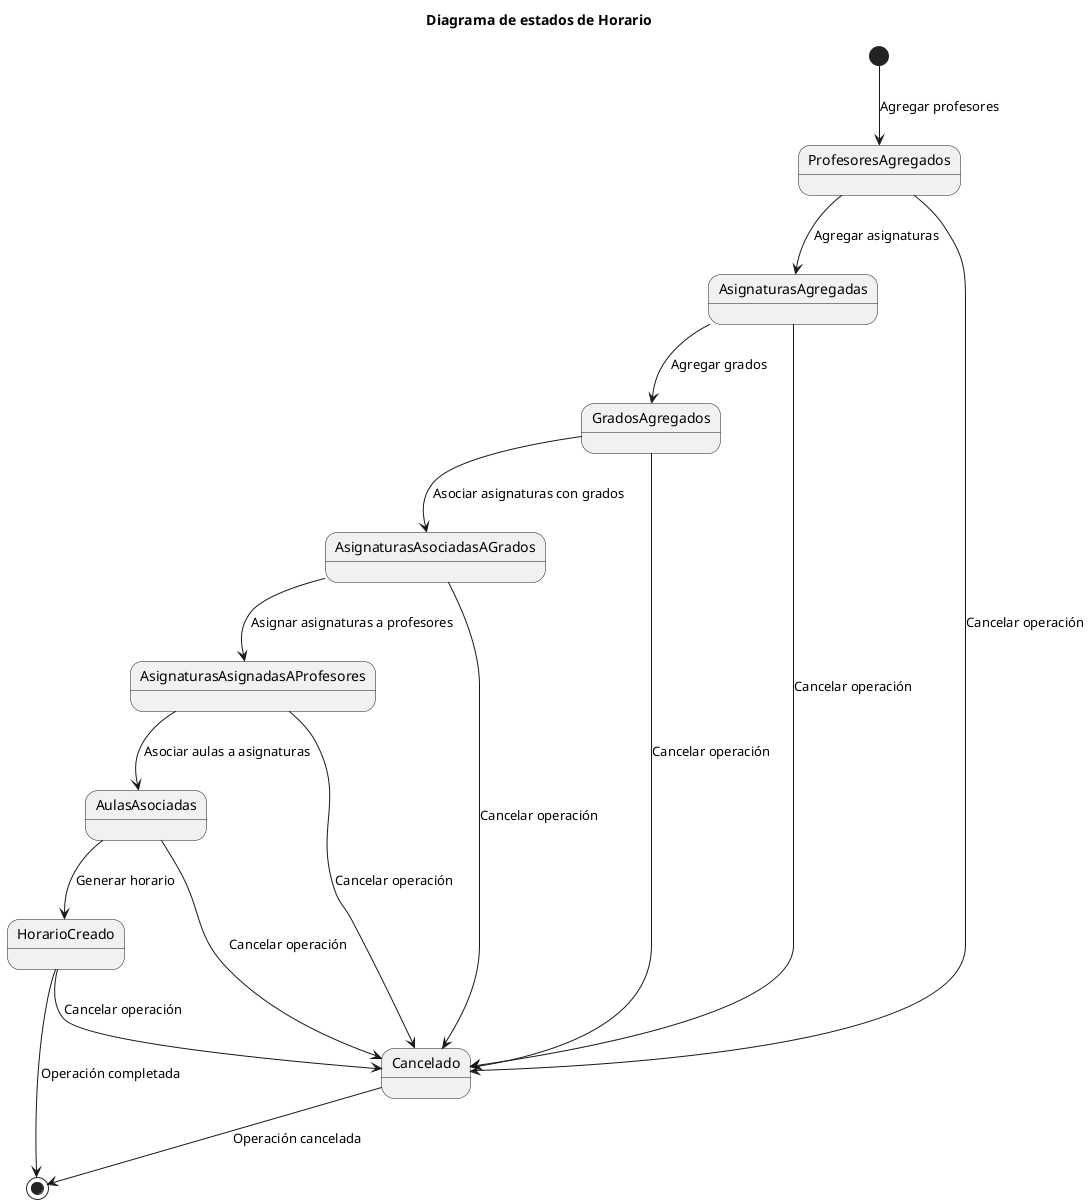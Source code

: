 @startuml
title Diagrama de estados de Horario

state "ProfesoresAgregados"
state "AsignaturasAgregadas"
state "GradosAgregados"
state "AsignaturasAsociadasAGrados"
state "AsignaturasAsignadasAProfesores"
state "AulasAsociadas"
state "HorarioCreado"
state "Cancelado"

[*] --> ProfesoresAgregados : Agregar profesores
ProfesoresAgregados --> AsignaturasAgregadas : Agregar asignaturas
AsignaturasAgregadas --> GradosAgregados : Agregar grados
GradosAgregados --> AsignaturasAsociadasAGrados : Asociar asignaturas con grados
AsignaturasAsociadasAGrados --> AsignaturasAsignadasAProfesores : Asignar asignaturas a profesores
AsignaturasAsignadasAProfesores --> AulasAsociadas : Asociar aulas a asignaturas
AulasAsociadas --> HorarioCreado : Generar horario
HorarioCreado --> [*] : Operación completada

ProfesoresAgregados --> Cancelado : Cancelar operación
AsignaturasAgregadas --> Cancelado : Cancelar operación
GradosAgregados --> Cancelado : Cancelar operación
AsignaturasAsociadasAGrados --> Cancelado : Cancelar operación
AsignaturasAsignadasAProfesores --> Cancelado : Cancelar operación
AulasAsociadas --> Cancelado : Cancelar operación
HorarioCreado --> Cancelado : Cancelar operación
Cancelado --> [*] : Operación cancelada

@enduml